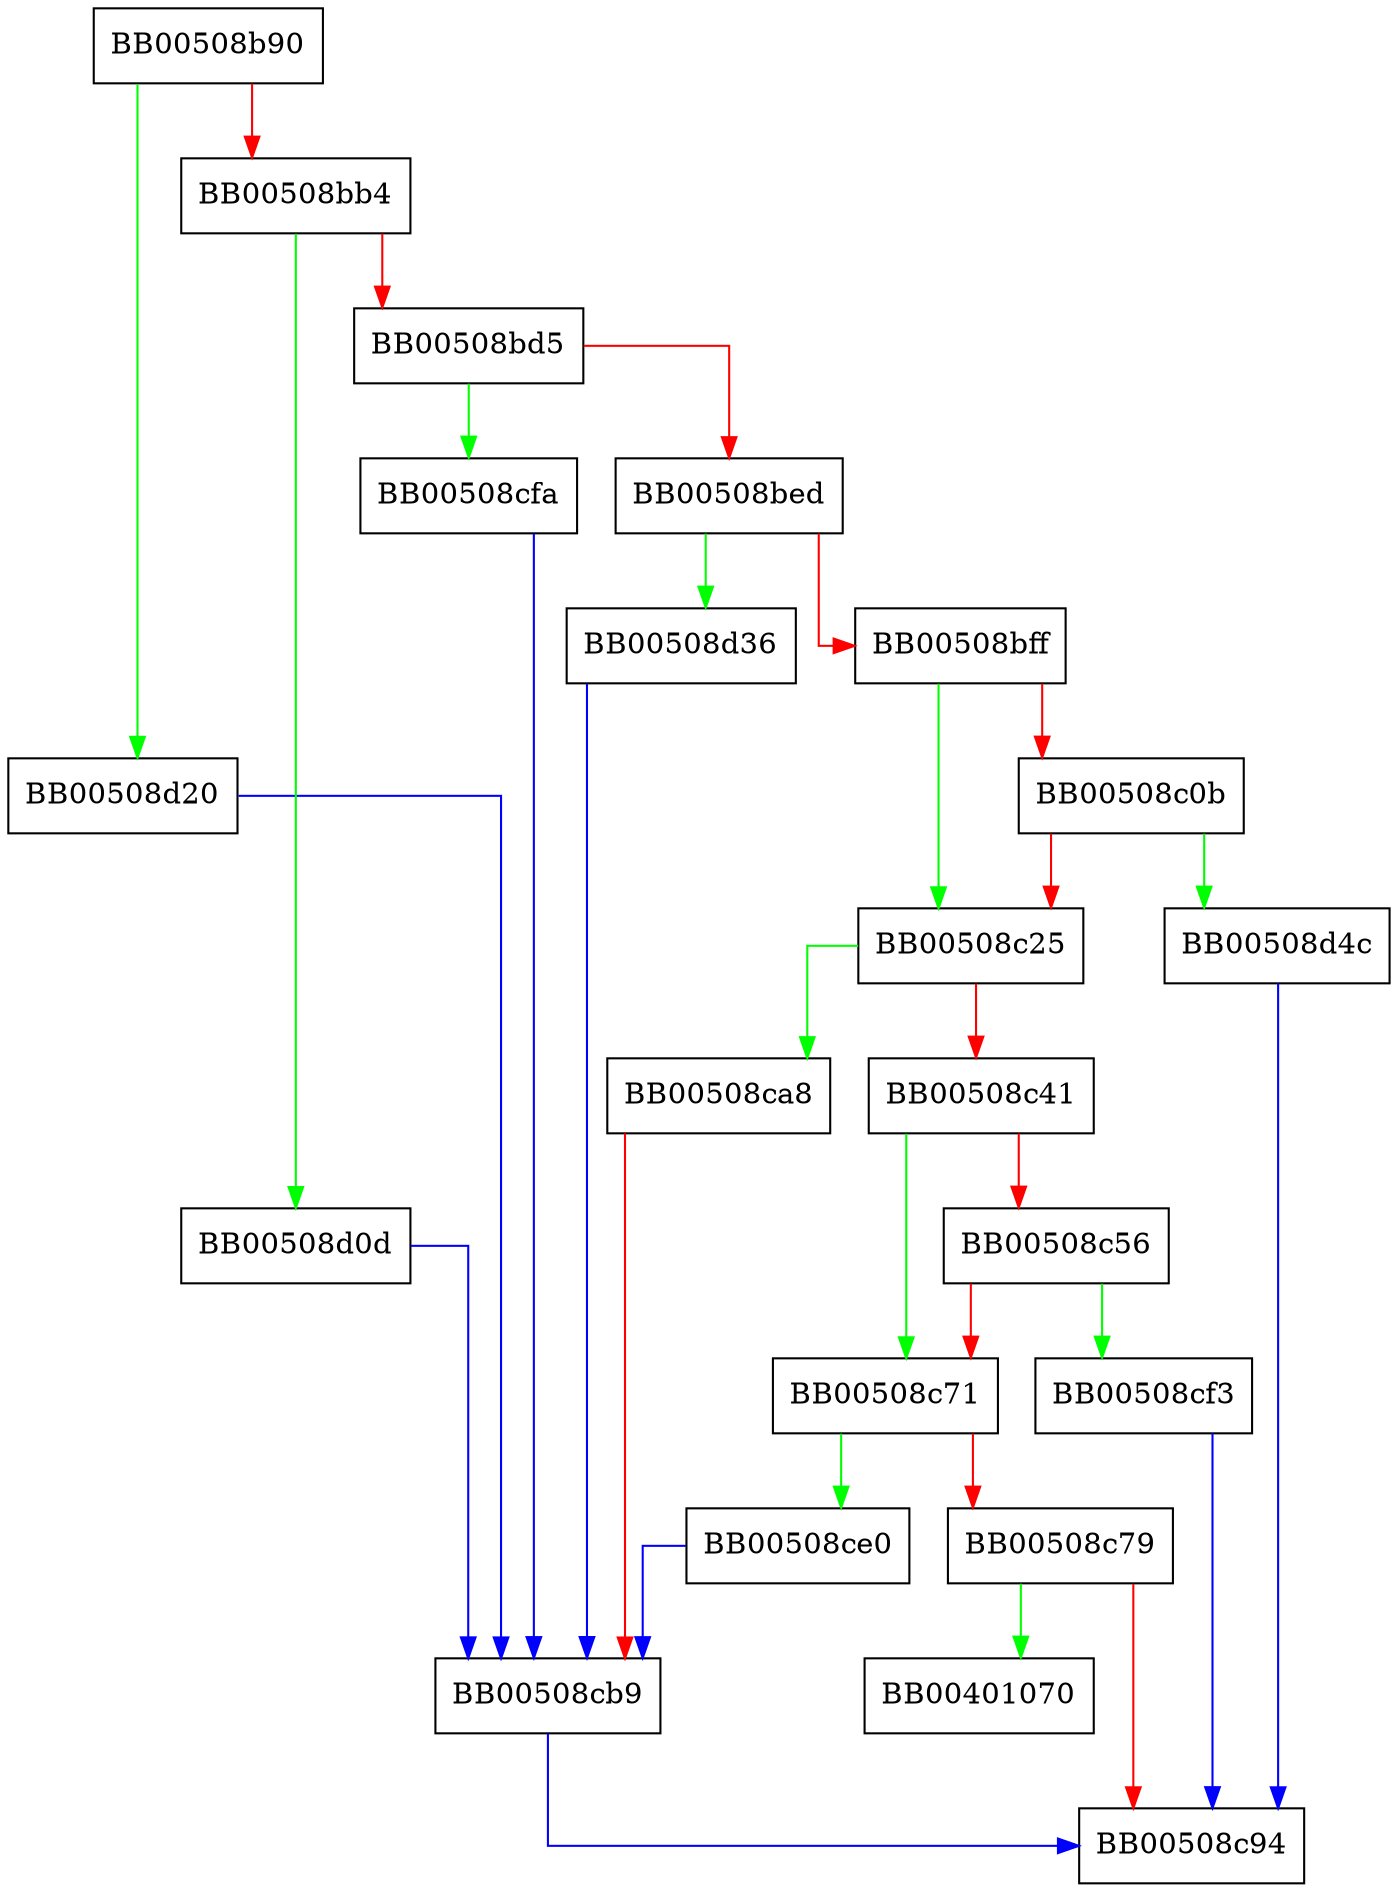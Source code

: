 digraph ssl3_set_crypto_state {
  node [shape="box"];
  graph [splines=ortho];
  BB00508b90 -> BB00508d20 [color="green"];
  BB00508b90 -> BB00508bb4 [color="red"];
  BB00508bb4 -> BB00508d0d [color="green"];
  BB00508bb4 -> BB00508bd5 [color="red"];
  BB00508bd5 -> BB00508cfa [color="green"];
  BB00508bd5 -> BB00508bed [color="red"];
  BB00508bed -> BB00508d36 [color="green"];
  BB00508bed -> BB00508bff [color="red"];
  BB00508bff -> BB00508c25 [color="green"];
  BB00508bff -> BB00508c0b [color="red"];
  BB00508c0b -> BB00508d4c [color="green"];
  BB00508c0b -> BB00508c25 [color="red"];
  BB00508c25 -> BB00508ca8 [color="green"];
  BB00508c25 -> BB00508c41 [color="red"];
  BB00508c41 -> BB00508c71 [color="green"];
  BB00508c41 -> BB00508c56 [color="red"];
  BB00508c56 -> BB00508cf3 [color="green"];
  BB00508c56 -> BB00508c71 [color="red"];
  BB00508c71 -> BB00508ce0 [color="green"];
  BB00508c71 -> BB00508c79 [color="red"];
  BB00508c79 -> BB00401070 [color="green"];
  BB00508c79 -> BB00508c94 [color="red"];
  BB00508ca8 -> BB00508cb9 [color="red"];
  BB00508cb9 -> BB00508c94 [color="blue"];
  BB00508ce0 -> BB00508cb9 [color="blue"];
  BB00508cf3 -> BB00508c94 [color="blue"];
  BB00508cfa -> BB00508cb9 [color="blue"];
  BB00508d0d -> BB00508cb9 [color="blue"];
  BB00508d20 -> BB00508cb9 [color="blue"];
  BB00508d36 -> BB00508cb9 [color="blue"];
  BB00508d4c -> BB00508c94 [color="blue"];
}